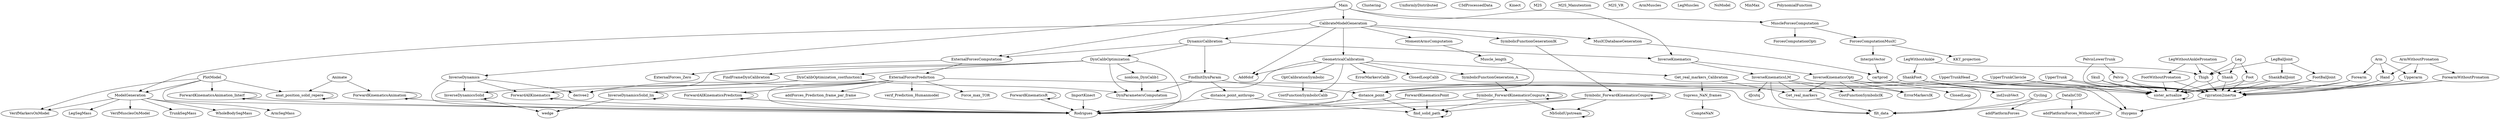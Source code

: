 /* Created by mdot for Matlab */
digraph m2html {
  NbSolidUpstream -> NbSolidUpstream;
  distance_point -> Rodrigues;
  distance_point -> find_solid_path;
  find_solid_path -> find_solid_path;
  rgyration2inertia -> Huygens;
  sister_actualize -> sister_actualize;
  Animate -> ForwardKinematicsAnimation;
  Animate -> anat_position_solid_repere;
  ForwardKinematicsAnimation -> Rodrigues;
  ForwardKinematicsAnimation -> ForwardKinematicsAnimation;
  anat_position_solid_repere -> anat_position_solid_repere;
  CalibrateModelGeneration -> DynamicCalibration;
  CalibrateModelGeneration -> GeometricalCalibration;
  CalibrateModelGeneration -> Add6dof;
  CalibrateModelGeneration -> SymbolicFunctionGenerationIK;
  CalibrateModelGeneration -> ModelGeneration;
  CalibrateModelGeneration -> MomentArmsComputation;
  CalibrateModelGeneration -> MusICDatabaseGeneration;
  DynCalibOptimization -> Rodrigues;
  DynCalibOptimization -> derivee2;
  DynCalibOptimization -> DynCalibOptimization_costfunction1;
  DynCalibOptimization -> DynParametersComputation;
  DynCalibOptimization -> FindFrameDynCalibration;
  DynCalibOptimization -> nonlcon_DynCalib1;
  DynCalibOptimization_costfunction1 -> DynParametersComputation;
  DynCalibOptimization_costfunction1 -> ForwardAllKinematics;
  DynCalibOptimization_costfunction1 -> InverseDynamicsSolid;
  DynamicCalibration -> DynCalibOptimization;
  DynamicCalibration -> FindInitDynParam;
  DynamicCalibration -> ExternalForcesComputation;
  DynamicCalibration -> InverseKinematics;
  FindInitDynParam -> distance_point;
  FindInitDynParam -> DynParametersComputation;
  FindInitDynParam -> distance_point_anthropo;
  distance_point_anthropo -> Rodrigues;
  distance_point_anthropo -> find_solid_path;
  nonlcon_DynCalib1 -> DynParametersComputation;
  GeometricalCalibration -> Rodrigues;
  GeometricalCalibration -> ClosedLoopCalib;
  GeometricalCalibration -> CostFunctionSymbolicCalib;
  GeometricalCalibration -> ErrorMarkersCalib;
  GeometricalCalibration -> OptCalibrationSymbolic;
  GeometricalCalibration -> SymbolicFunctionGeneration_A;
  GeometricalCalibration -> Add6dof;
  GeometricalCalibration -> Get_real_markers_Calibration;
  OptCalibrationSymbolic -> CostFunctionSymbolicCalib;
  SymbolicFunctionGeneration_A -> Symbolic_ForwardKinematicsCoupure_A;
  Symbolic_ForwardKinematicsCoupure_A -> NbSolidUpstream;
  Symbolic_ForwardKinematicsCoupure_A -> Rodrigues;
  Symbolic_ForwardKinematicsCoupure_A -> find_solid_path;
  Symbolic_ForwardKinematicsCoupure_A -> Symbolic_ForwardKinematicsCoupure_A;
  Get_real_markers -> filt_data;
  ImportKinect -> Rodrigues;
  ForwardAllKinematics -> Rodrigues;
  ForwardAllKinematics -> ForwardAllKinematics;
  InverseDynamics -> Rodrigues;
  InverseDynamics -> derivee2;
  InverseDynamics -> ForwardAllKinematics;
  InverseDynamics -> InverseDynamicsSolid;
  InverseDynamicsSolid -> wedge;
  InverseDynamicsSolid -> InverseDynamicsSolid;
  ExternalForcesComputation -> ExternalForcesPrediction;
  ExternalForcesComputation -> ExternalForces_Zero;
  ExternalForcesPrediction -> Rodrigues;
  ExternalForcesPrediction -> derivee2;
  ExternalForcesPrediction -> filt_data;
  ExternalForcesPrediction -> Force_max_TOR;
  ExternalForcesPrediction -> ForwardAllKinematicsPrediction;
  ExternalForcesPrediction -> InverseDynamicsSolid_lin;
  ExternalForcesPrediction -> addForces_Prediction_frame_par_frame;
  ExternalForcesPrediction -> verif_Prediction_Humanmodel;
  Cycling -> filt_data;
  Cycling -> addPlatformForces;
  DataInC3D -> filt_data;
  DataInC3D -> addPlatformForces_WithoutCoP;
  ForwardAllKinematicsPrediction -> Rodrigues;
  ForwardAllKinematicsPrediction -> ForwardAllKinematicsPrediction;
  InverseDynamicsSolid_lin -> wedge;
  InverseDynamicsSolid_lin -> InverseDynamicsSolid_lin;
  ForwardKinematicsAnimation_Interf -> Rodrigues;
  ForwardKinematicsAnimation_Interf -> ForwardKinematicsAnimation_Interf;
  PlotModel -> Rodrigues;
  PlotModel -> anat_position_solid_repere;
  PlotModel -> ForwardKinematicsAnimation_Interf;
  PlotModel -> VerifMarkersOnModel;
  PlotModel -> ModelGeneration;
  InverseKinematics -> InverseKinematicsLM;
  InverseKinematics -> InverseKinematicsOpti;
  InverseKinematicsLM -> filt_data;
  InverseKinematicsLM -> Get_real_markers;
  InverseKinematicsLM -> CostFunctionSymbolicIK;
  InverseKinematicsLM -> ErrorMarkersIK;
  InverseKinematicsLM -> dJcutq;
  InverseKinematicsOpti -> filt_data;
  InverseKinematicsOpti -> Get_real_markers;
  InverseKinematicsOpti -> ClosedLoop;
  InverseKinematicsOpti -> CostFunctionSymbolicIK;
  InverseKinematicsOpti -> ErrorMarkersIK;
  SymbolicFunctionGenerationIK -> Symbolic_ForwardKinematicsCoupure;
  Symbolic_ForwardKinematicsCoupure -> NbSolidUpstream;
  Symbolic_ForwardKinematicsCoupure -> Rodrigues;
  Symbolic_ForwardKinematicsCoupure -> find_solid_path;
  Symbolic_ForwardKinematicsCoupure -> Symbolic_ForwardKinematicsCoupure;
  Main -> CalibrateModelGeneration;
  Main -> InverseDynamics;
  Main -> ExternalForcesComputation;
  Main -> InverseKinematics;
  Main -> MuscleForcesComputation;
  Arm -> Forearm;
  Arm -> Hand;
  Arm -> Upperarm;
  ArmWithoutPronation -> ForearmWithoutPronation;
  ArmWithoutPronation -> Hand;
  ArmWithoutPronation -> Upperarm;
  Forearm -> rgyration2inertia;
  Forearm -> sister_actualize;
  ForearmWithoutPronation -> rgyration2inertia;
  ForearmWithoutPronation -> sister_actualize;
  Hand -> rgyration2inertia;
  Hand -> sister_actualize;
  Upperarm -> rgyration2inertia;
  Upperarm -> sister_actualize;
  Skull -> rgyration2inertia;
  Skull -> sister_actualize;
  Leg -> Foot;
  Leg -> Shank;
  Leg -> Thigh;
  LegBallJoint -> FootBallJoint;
  LegBallJoint -> ShankBallJoint;
  LegBallJoint -> Thigh;
  LegWithoutAnkle -> ShankFoot;
  LegWithoutAnkle -> Thigh;
  LegWithoutAnklePronation -> FootWithoutPronation;
  LegWithoutAnklePronation -> Shank;
  LegWithoutAnklePronation -> Thigh;
  Foot -> rgyration2inertia;
  Foot -> sister_actualize;
  FootBallJoint -> rgyration2inertia;
  FootBallJoint -> sister_actualize;
  FootWithoutPronation -> rgyration2inertia;
  FootWithoutPronation -> sister_actualize;
  Shank -> rgyration2inertia;
  Shank -> sister_actualize;
  ShankBallJoint -> rgyration2inertia;
  ShankBallJoint -> sister_actualize;
  ShankFoot -> Huygens;
  ShankFoot -> Rodrigues;
  ShankFoot -> rgyration2inertia;
  ShankFoot -> sister_actualize;
  Thigh -> rgyration2inertia;
  Thigh -> sister_actualize;
  ModelGeneration -> ArmSegMass;
  ModelGeneration -> LegSegMass;
  ModelGeneration -> VerifMarkersOnModel;
  ModelGeneration -> VerifMusclesOnModel;
  ModelGeneration -> TrunkSegMass;
  ModelGeneration -> WholeBodySegMass;
  Pelvis -> rgyration2inertia;
  Pelvis -> sister_actualize;
  PelvisLowerTrunk -> sister_actualize;
  PelvisLowerTrunk -> Pelvis;
  UpperTrunk -> distance_point;
  UpperTrunk -> rgyration2inertia;
  UpperTrunk -> sister_actualize;
  UpperTrunkClavicle -> distance_point;
  UpperTrunkClavicle -> rgyration2inertia;
  UpperTrunkClavicle -> sister_actualize;
  UpperTrunkHead -> Huygens;
  UpperTrunkHead -> distance_point;
  UpperTrunkHead -> rgyration2inertia;
  UpperTrunkHead -> sister_actualize;
  ForwardKinematicsPoint -> Rodrigues;
  ForwardKinematicsPoint -> find_solid_path;
  ForwardKinematicsR -> Rodrigues;
  ForwardKinematicsR -> ForwardKinematicsR;
  MomentArmsComputation -> Muscle_length;
  ForcesComputationMusIC -> InterpnVector;
  ForcesComputationMusIC -> KKT_projection;
  InterpnVector -> cartprod;
  MusICDatabaseGeneration -> cartprod;
  cartprod -> ind2subVect;
  MuscleForcesComputation -> ForcesComputationMusIC;
  MuscleForcesComputation -> ForcesComputationOpti;
  Muscle_length -> distance_point;
  Get_real_markers_Calibration -> Get_real_markers;
  Get_real_markers_Calibration -> Supress_NaN_frames;
  Supress_NaN_frames -> CompteNaN;

  Huygens [URL="Functions/AlgoMathsModel/Huygens.html"];
  NbSolidUpstream [URL="Functions/AlgoMathsModel/NbSolidUpstream.html"];
  Rodrigues [URL="Functions/AlgoMathsModel/Rodrigues.html"];
  derivee2 [URL="Functions/AlgoMathsModel/derivee2.html"];
  distance_point [URL="Functions/AlgoMathsModel/distance_point.html"];
  filt_data [URL="Functions/AlgoMathsModel/filt_data.html"];
  find_solid_path [URL="Functions/AlgoMathsModel/find_solid_path.html"];
  rgyration2inertia [URL="Functions/AlgoMathsModel/rgyration2inertia.html"];
  sister_actualize [URL="Functions/AlgoMathsModel/sister_actualize.html"];
  wedge [URL="Functions/AlgoMathsModel/wedge.html"];
  Animate [URL="Functions/Animation/Animate.html"];
  ForwardKinematicsAnimation [URL="Functions/Animation/ForwardKinematicsAnimation.html"];
  anat_position_solid_repere [URL="Functions/Animation/anat_position_solid_repere.html"];
  CalibrateModelGeneration [URL="Functions/Calibration/CalibrateModelGeneration.html"];
  DynCalibOptimization [URL="Functions/Calibration/Dynamics/DynCalibOptimization.html"];
  DynCalibOptimization_costfunction1 [URL="Functions/Calibration/Dynamics/DynCalibOptimization_costfunction1.html"];
  DynParametersComputation [URL="Functions/Calibration/Dynamics/DynParametersComputation.html"];
  DynamicCalibration [URL="Functions/Calibration/Dynamics/DynamicCalibration.html"];
  FindFrameDynCalibration [URL="Functions/Calibration/Dynamics/FindFrameDynCalibration.html"];
  FindInitDynParam [URL="Functions/Calibration/Dynamics/FindInitDynParam.html"];
  distance_point_anthropo [URL="Functions/Calibration/Dynamics/distance_point_anthropo.html"];
  nonlcon_DynCalib1 [URL="Functions/Calibration/Dynamics/nonlcon_DynCalib1.html"];
  ClosedLoopCalib [URL="Functions/Calibration/Geometrical/ClosedLoopCalib.html"];
  CostFunctionSymbolicCalib [URL="Functions/Calibration/Geometrical/CostFunctionSymbolicCalib.html"];
  ErrorMarkersCalib [URL="Functions/Calibration/Geometrical/ErrorMarkersCalib.html"];
  Clustering [URL="Functions/Calibration/Geometrical/FrameChoice/Clustering.html"];
  UniformlyDistributed [URL="Functions/Calibration/Geometrical/FrameChoice/UniformlyDistributed.html"];
  GeometricalCalibration [URL="Functions/Calibration/Geometrical/GeometricalCalibration.html"];
  OptCalibrationSymbolic [URL="Functions/Calibration/Geometrical/OptCalibrationSymbolic.html"];
  SymbolicFunctionGeneration_A [URL="Functions/Calibration/Geometrical/SymbolicFunctionGeneration_A.html"];
  Symbolic_ForwardKinematicsCoupure_A [URL="Functions/Calibration/Geometrical/Symbolic_ForwardKinematicsCoupure_A.html"];
  Get_real_markers [URL="Functions/DataImport/Get_real_markers.html"];
  C3dProcessedData [URL="Functions/DataImport/InputDataImport/C3dProcessedData.html"];
  ImportKinect [URL="Functions/DataImport/InputDataImport/ImportKinect.html"];
  ForwardAllKinematics [URL="Functions/Dynamics/ForwardAllKinematics.html"];
  InverseDynamics [URL="Functions/Dynamics/InverseDynamics.html"];
  InverseDynamicsSolid [URL="Functions/Dynamics/InverseDynamicsSolid.html"];
  ExternalForcesComputation [URL="Functions/ExternalForces/ExternalForcesComputation.html"];
  ExternalForcesPrediction [URL="Functions/ExternalForces/ExternalForcesPrediction.html"];
  ExternalForces_Zero [URL="Functions/ExternalForces/ExternalForces_Zero.html"];
  Cycling [URL="Functions/ExternalForces/FromExperiments/Cycling.html"];
  DataInC3D [URL="Functions/ExternalForces/FromExperiments/DataInC3D.html"];
  Force_max_TOR [URL="Functions/ExternalForces/Prediction/Force_max_TOR.html"];
  ForwardAllKinematicsPrediction [URL="Functions/ExternalForces/Prediction/ForwardAllKinematicsPrediction.html"];
  InverseDynamicsSolid_lin [URL="Functions/ExternalForces/Prediction/InverseDynamicsSolid_lin.html"];
  addForces_Prediction_frame_par_frame [URL="Functions/ExternalForces/Prediction/addForces_Prediction_frame_par_frame.html"];
  verif_Prediction_Humanmodel [URL="Functions/ExternalForces/Prediction/verif_Prediction_Humanmodel.html"];
  addPlatformForces [URL="Functions/ExternalForces/addPlatformForces.html"];
  addPlatformForces_WithoutCoP [URL="Functions/ExternalForces/addPlatformForces_WithoutCoP.html"];
  ForwardKinematicsAnimation_Interf [URL="Functions/Interface/ForwardKinematicsAnimation_Interf.html"];
  PlotModel [URL="Functions/Interface/PlotModel.html"];
  Add6dof [URL="Functions/Kinematics/Add6dof.html"];
  ClosedLoop [URL="Functions/Kinematics/ClosedLoop.html"];
  CostFunctionSymbolicIK [URL="Functions/Kinematics/CostFunctionSymbolicIK.html"];
  ErrorMarkersIK [URL="Functions/Kinematics/ErrorMarkersIK.html"];
  InverseKinematics [URL="Functions/Kinematics/InverseKinematics.html"];
  InverseKinematicsLM [URL="Functions/Kinematics/InverseKinematicsLM.html"];
  InverseKinematicsOpti [URL="Functions/Kinematics/InverseKinematicsOpti.html"];
  SymbolicFunctionGenerationIK [URL="Functions/Kinematics/SymbolicFunctionGenerationIK.html"];
  Symbolic_ForwardKinematicsCoupure [URL="Functions/Kinematics/Symbolic_ForwardKinematicsCoupure.html"];
  dJcutq [URL="Functions/Kinematics/dJcutq.html"];
  Main [URL="Functions/Main.html"];
  ArmSegMass [URL="Functions/Models/ArmSegMass.html"];
  Arm [URL="Functions/Models/Arm/Arm.html"];
  ArmWithoutPronation [URL="Functions/Models/Arm/ArmWithoutPronation.html"];
  Forearm [URL="Functions/Models/Arm/ModelParts/Forearm.html"];
  ForearmWithoutPronation [URL="Functions/Models/Arm/ModelParts/ForearmWithoutPronation.html"];
  Hand [URL="Functions/Models/Arm/ModelParts/Hand.html"];
  Upperarm [URL="Functions/Models/Arm/ModelParts/Upperarm.html"];
  Skull [URL="Functions/Models/Head/Skull.html"];
  LegSegMass [URL="Functions/Models/LegSegMass.html"];
  Leg [URL="Functions/Models/Leg/Leg.html"];
  LegBallJoint [URL="Functions/Models/Leg/LegBallJoint.html"];
  LegWithoutAnkle [URL="Functions/Models/Leg/LegWithoutAnkle.html"];
  LegWithoutAnklePronation [URL="Functions/Models/Leg/LegWithoutAnklePronation.html"];
  Foot [URL="Functions/Models/Leg/ModelParts/Foot.html"];
  FootBallJoint [URL="Functions/Models/Leg/ModelParts/FootBallJoint.html"];
  FootWithoutPronation [URL="Functions/Models/Leg/ModelParts/FootWithoutPronation.html"];
  Shank [URL="Functions/Models/Leg/ModelParts/Shank.html"];
  ShankBallJoint [URL="Functions/Models/Leg/ModelParts/ShankBallJoint.html"];
  ShankFoot [URL="Functions/Models/Leg/ModelParts/ShankFoot.html"];
  Thigh [URL="Functions/Models/Leg/ModelParts/Thigh.html"];
  VerifMarkersOnModel [URL="Functions/Models/Markers/Functions/VerifMarkersOnModel.html"];
  Kinect [URL="Functions/Models/Markers/Kinect.html"];
  M2S [URL="Functions/Models/Markers/M2S.html"];
  M2S_Manutention [URL="Functions/Models/Markers/M2S_Manutention.html"];
  M2S_VR [URL="Functions/Models/Markers/M2S_VR.html"];
  ModelGeneration [URL="Functions/Models/ModelGeneration.html"];
  ArmMuscles [URL="Functions/Models/Muscles/ArmMuscles.html"];
  VerifMusclesOnModel [URL="Functions/Models/Muscles/Functions/VerifMusclesOnModel.html"];
  LegMuscles [URL="Functions/Models/Muscles/LegMuscles.html"];
  NoModel [URL="Functions/Models/NoModel.html"];
  Pelvis [URL="Functions/Models/PelvisLowerTrunk/Pelvis.html"];
  PelvisLowerTrunk [URL="Functions/Models/PelvisLowerTrunk/PelvisLowerTrunk.html"];
  TrunkSegMass [URL="Functions/Models/TrunkSegMass.html"];
  UpperTrunk [URL="Functions/Models/UpperTrunk/UpperTrunk.html"];
  UpperTrunkClavicle [URL="Functions/Models/UpperTrunk/UpperTrunkClavicle.html"];
  UpperTrunkHead [URL="Functions/Models/UpperTrunk/UpperTrunkHead.html"];
  WholeBodySegMass [URL="Functions/Models/WholeBodySegMass.html"];
  MinMax [URL="Functions/MuscleForces/CostFunction/MinMax.html"];
  PolynomialFunction [URL="Functions/MuscleForces/CostFunction/PolynomialFunction.html"];
  ForwardKinematicsPoint [URL="Functions/MuscleForces/ForwardKinematicsPoint.html"];
  ForwardKinematicsR [URL="Functions/MuscleForces/ForwardKinematicsR.html"];
  MomentArmsComputation [URL="Functions/MuscleForces/MomentArmsComputation.html"];
  ForcesComputationMusIC [URL="Functions/MuscleForces/MusIC/ForcesComputationMusIC.html"];
  InterpnVector [URL="Functions/MuscleForces/MusIC/InterpnVector.html"];
  KKT_projection [URL="Functions/MuscleForces/MusIC/KKT_projection.html"];
  MusICDatabaseGeneration [URL="Functions/MuscleForces/MusIC/MusICDatabaseGeneration.html"];
  cartprod [URL="Functions/MuscleForces/MusIC/cartprod.html"];
  ind2subVect [URL="Functions/MuscleForces/MusIC/ind2subVect.html"];
  MuscleForcesComputation [URL="Functions/MuscleForces/MuscleForcesComputation.html"];
  Muscle_length [URL="Functions/MuscleForces/Muscle_length.html"];
  ForcesComputationOpti [URL="Functions/MuscleForces/Optimization/ForcesComputationOpti.html"];
  CompteNaN [URL="Functions/Pretraitement/CompteNaN.html"];
  Get_real_markers_Calibration [URL="Functions/Pretraitement/Get_real_markers_Calibration.html"];
  Supress_NaN_frames [URL="Functions/Pretraitement/Supress_NaN_frames.html"];
}